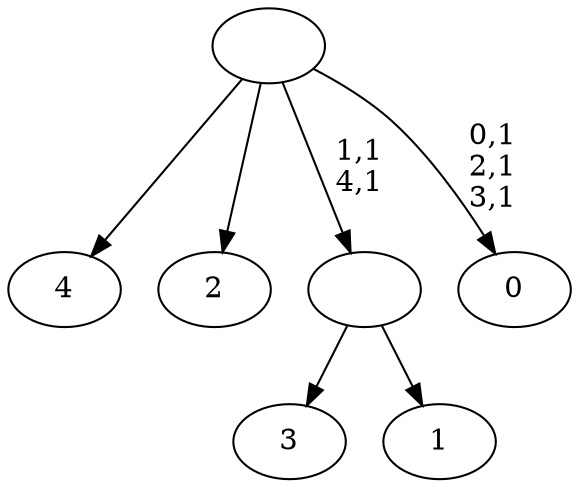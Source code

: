 digraph T {
	10 [label="4"]
	9 [label="3"]
	8 [label="2"]
	7 [label="1"]
	6 [label=""]
	4 [label="0"]
	0 [label=""]
	6 -> 9 [label=""]
	6 -> 7 [label=""]
	0 -> 4 [label="0,1\n2,1\n3,1"]
	0 -> 6 [label="1,1\n4,1"]
	0 -> 10 [label=""]
	0 -> 8 [label=""]
}
